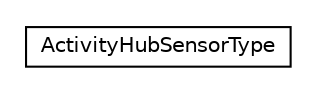 #!/usr/local/bin/dot
#
# Class diagram 
# Generated by UMLGraph version R5_6-24-gf6e263 (http://www.umlgraph.org/)
#

digraph G {
	edge [fontname="Helvetica",fontsize=10,labelfontname="Helvetica",labelfontsize=10];
	node [fontname="Helvetica",fontsize=10,shape=plaintext];
	nodesep=0.25;
	ranksep=0.5;
	// org.universAAL.ontology.activityhub.util.ActivityHubSensorType
	c11364 [label=<<table title="org.universAAL.ontology.activityhub.util.ActivityHubSensorType" border="0" cellborder="1" cellspacing="0" cellpadding="2" port="p" href="./ActivityHubSensorType.html">
		<tr><td><table border="0" cellspacing="0" cellpadding="1">
<tr><td align="center" balign="center"> ActivityHubSensorType </td></tr>
		</table></td></tr>
		</table>>, URL="./ActivityHubSensorType.html", fontname="Helvetica", fontcolor="black", fontsize=10.0];
}

